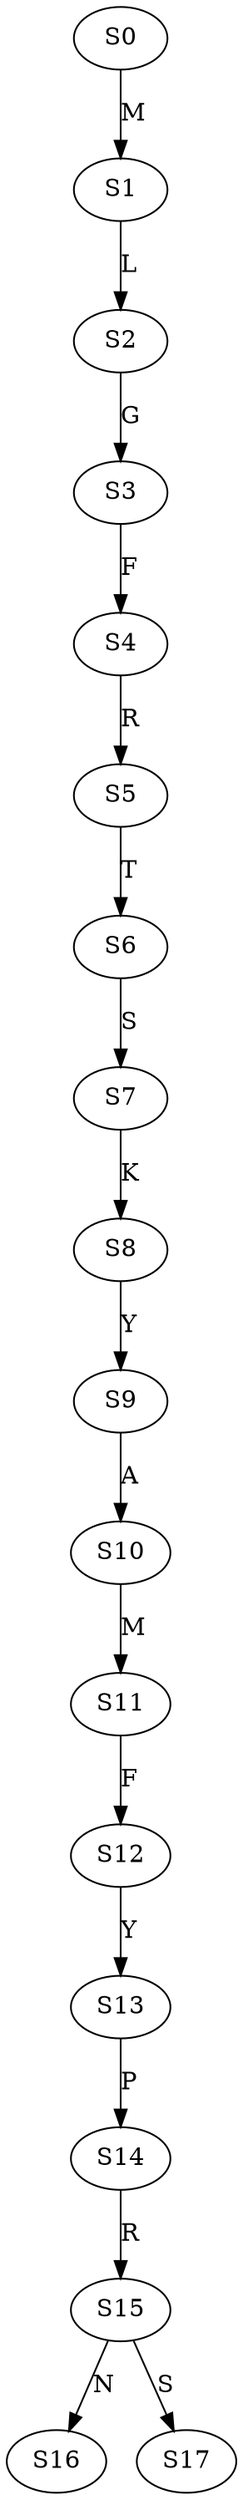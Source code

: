 strict digraph  {
	S0 -> S1 [ label = M ];
	S1 -> S2 [ label = L ];
	S2 -> S3 [ label = G ];
	S3 -> S4 [ label = F ];
	S4 -> S5 [ label = R ];
	S5 -> S6 [ label = T ];
	S6 -> S7 [ label = S ];
	S7 -> S8 [ label = K ];
	S8 -> S9 [ label = Y ];
	S9 -> S10 [ label = A ];
	S10 -> S11 [ label = M ];
	S11 -> S12 [ label = F ];
	S12 -> S13 [ label = Y ];
	S13 -> S14 [ label = P ];
	S14 -> S15 [ label = R ];
	S15 -> S16 [ label = N ];
	S15 -> S17 [ label = S ];
}
